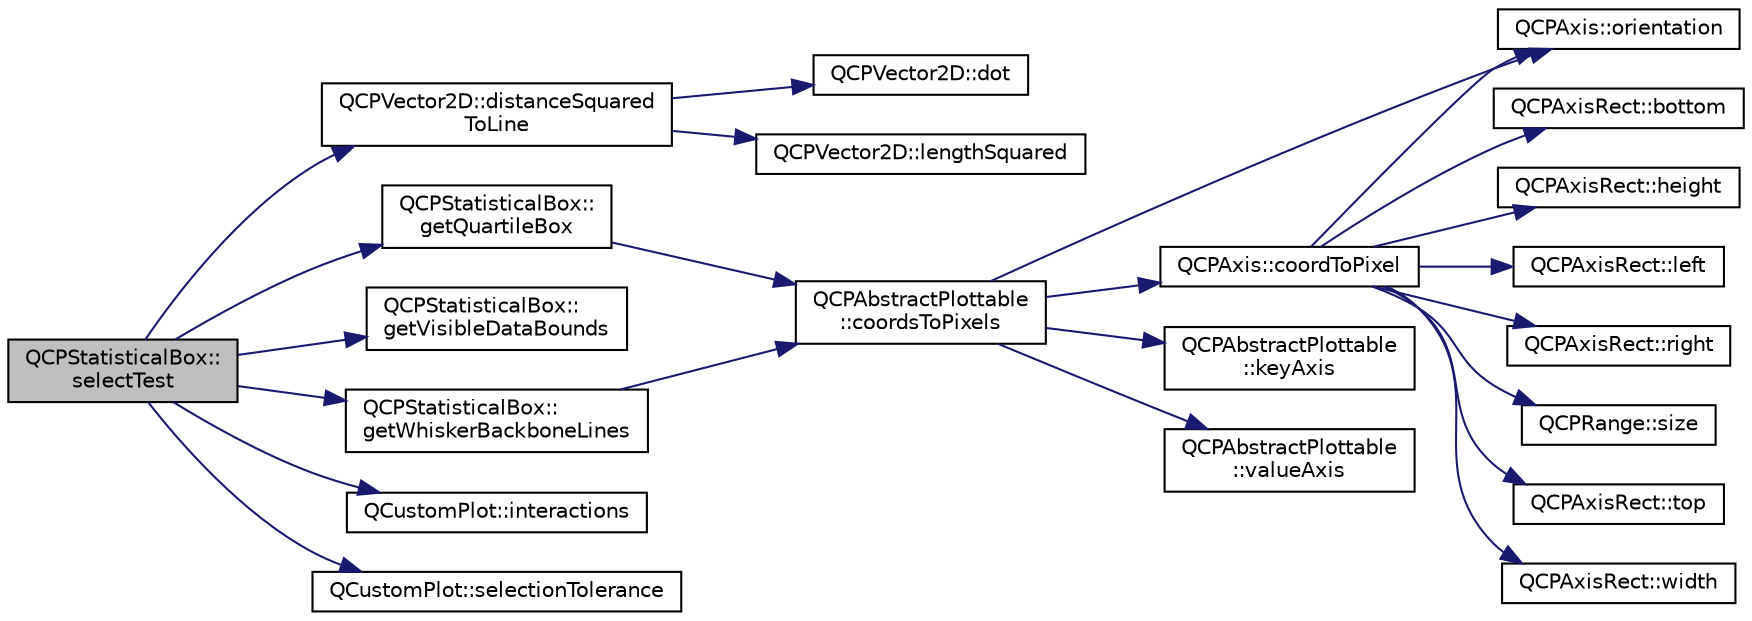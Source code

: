 digraph "QCPStatisticalBox::selectTest"
{
 // LATEX_PDF_SIZE
  edge [fontname="Helvetica",fontsize="10",labelfontname="Helvetica",labelfontsize="10"];
  node [fontname="Helvetica",fontsize="10",shape=record];
  rankdir="LR";
  Node1 [label="QCPStatisticalBox::\lselectTest",height=0.2,width=0.4,color="black", fillcolor="grey75", style="filled", fontcolor="black",tooltip=" "];
  Node1 -> Node2 [color="midnightblue",fontsize="10",style="solid",fontname="Helvetica"];
  Node2 [label="QCPVector2D::distanceSquared\lToLine",height=0.2,width=0.4,color="black", fillcolor="white", style="filled",URL="$classQCPVector2D.html#a14840cd3da80cfee4eb3f8977cab89ab",tooltip=" "];
  Node2 -> Node3 [color="midnightblue",fontsize="10",style="solid",fontname="Helvetica"];
  Node3 [label="QCPVector2D::dot",height=0.2,width=0.4,color="black", fillcolor="white", style="filled",URL="$classQCPVector2D.html#a39f8d28db7dbffcca6aa63a1f1f6e176",tooltip=" "];
  Node2 -> Node4 [color="midnightblue",fontsize="10",style="solid",fontname="Helvetica"];
  Node4 [label="QCPVector2D::lengthSquared",height=0.2,width=0.4,color="black", fillcolor="white", style="filled",URL="$classQCPVector2D.html#a766585459d84cb149334fda1a498b2e5",tooltip=" "];
  Node1 -> Node5 [color="midnightblue",fontsize="10",style="solid",fontname="Helvetica"];
  Node5 [label="QCPStatisticalBox::\lgetQuartileBox",height=0.2,width=0.4,color="black", fillcolor="white", style="filled",URL="$classQCPStatisticalBox.html#aa44482bf991ceca74602294dd9977243",tooltip=" "];
  Node5 -> Node6 [color="midnightblue",fontsize="10",style="solid",fontname="Helvetica"];
  Node6 [label="QCPAbstractPlottable\l::coordsToPixels",height=0.2,width=0.4,color="black", fillcolor="white", style="filled",URL="$classQCPAbstractPlottable.html#a7ad84a36472441cf1f555c5683d0da93",tooltip=" "];
  Node6 -> Node7 [color="midnightblue",fontsize="10",style="solid",fontname="Helvetica"];
  Node7 [label="QCPAxis::coordToPixel",height=0.2,width=0.4,color="black", fillcolor="white", style="filled",URL="$classQCPAxis.html#af15d1b3a7f7e9b53d759d3ccff1fe4b4",tooltip=" "];
  Node7 -> Node8 [color="midnightblue",fontsize="10",style="solid",fontname="Helvetica"];
  Node8 [label="QCPAxisRect::bottom",height=0.2,width=0.4,color="black", fillcolor="white", style="filled",URL="$classQCPAxisRect.html#acefdf1abaa8a8ab681e906cc2be9581e",tooltip=" "];
  Node7 -> Node9 [color="midnightblue",fontsize="10",style="solid",fontname="Helvetica"];
  Node9 [label="QCPAxisRect::height",height=0.2,width=0.4,color="black", fillcolor="white", style="filled",URL="$classQCPAxisRect.html#acc4377809e79d9a089ab790f39429b0d",tooltip=" "];
  Node7 -> Node10 [color="midnightblue",fontsize="10",style="solid",fontname="Helvetica"];
  Node10 [label="QCPAxisRect::left",height=0.2,width=0.4,color="black", fillcolor="white", style="filled",URL="$classQCPAxisRect.html#afb4a3de02046b20b9310bdb8fca781c3",tooltip=" "];
  Node7 -> Node11 [color="midnightblue",fontsize="10",style="solid",fontname="Helvetica"];
  Node11 [label="QCPAxis::orientation",height=0.2,width=0.4,color="black", fillcolor="white", style="filled",URL="$classQCPAxis.html#ab988ef4538e2655bb77bd138189cd42e",tooltip=" "];
  Node7 -> Node12 [color="midnightblue",fontsize="10",style="solid",fontname="Helvetica"];
  Node12 [label="QCPAxisRect::right",height=0.2,width=0.4,color="black", fillcolor="white", style="filled",URL="$classQCPAxisRect.html#a3f819d4a1b2193723d1fdafc573eea10",tooltip=" "];
  Node7 -> Node13 [color="midnightblue",fontsize="10",style="solid",fontname="Helvetica"];
  Node13 [label="QCPRange::size",height=0.2,width=0.4,color="black", fillcolor="white", style="filled",URL="$classQCPRange.html#a62326e7cc4316b96df6a60813230e63f",tooltip=" "];
  Node7 -> Node14 [color="midnightblue",fontsize="10",style="solid",fontname="Helvetica"];
  Node14 [label="QCPAxisRect::top",height=0.2,width=0.4,color="black", fillcolor="white", style="filled",URL="$classQCPAxisRect.html#a45dbad181cbb9f09d068dbb76c817c95",tooltip=" "];
  Node7 -> Node15 [color="midnightblue",fontsize="10",style="solid",fontname="Helvetica"];
  Node15 [label="QCPAxisRect::width",height=0.2,width=0.4,color="black", fillcolor="white", style="filled",URL="$classQCPAxisRect.html#a204645398a4f9d0b0189385c7c2cfb91",tooltip=" "];
  Node6 -> Node16 [color="midnightblue",fontsize="10",style="solid",fontname="Helvetica"];
  Node16 [label="QCPAbstractPlottable\l::keyAxis",height=0.2,width=0.4,color="black", fillcolor="white", style="filled",URL="$classQCPAbstractPlottable.html#a2cdd6f0dd5e9a979037f86b4000d9cfe",tooltip=" "];
  Node6 -> Node11 [color="midnightblue",fontsize="10",style="solid",fontname="Helvetica"];
  Node6 -> Node17 [color="midnightblue",fontsize="10",style="solid",fontname="Helvetica"];
  Node17 [label="QCPAbstractPlottable\l::valueAxis",height=0.2,width=0.4,color="black", fillcolor="white", style="filled",URL="$classQCPAbstractPlottable.html#af47809a644a68ffd955fb30b01fb4f2f",tooltip=" "];
  Node1 -> Node18 [color="midnightblue",fontsize="10",style="solid",fontname="Helvetica"];
  Node18 [label="QCPStatisticalBox::\lgetVisibleDataBounds",height=0.2,width=0.4,color="black", fillcolor="white", style="filled",URL="$classQCPStatisticalBox.html#a1c24e86384a4aced91d5216fce86b175",tooltip=" "];
  Node1 -> Node19 [color="midnightblue",fontsize="10",style="solid",fontname="Helvetica"];
  Node19 [label="QCPStatisticalBox::\lgetWhiskerBackboneLines",height=0.2,width=0.4,color="black", fillcolor="white", style="filled",URL="$classQCPStatisticalBox.html#a233c28f8c2464ed104a4d580eedd4c64",tooltip=" "];
  Node19 -> Node6 [color="midnightblue",fontsize="10",style="solid",fontname="Helvetica"];
  Node1 -> Node20 [color="midnightblue",fontsize="10",style="solid",fontname="Helvetica"];
  Node20 [label="QCustomPlot::interactions",height=0.2,width=0.4,color="black", fillcolor="white", style="filled",URL="$classQCustomPlot.html#a2c78c5fd2943c148ab76652801d3f2dc",tooltip=" "];
  Node1 -> Node21 [color="midnightblue",fontsize="10",style="solid",fontname="Helvetica"];
  Node21 [label="QCustomPlot::selectionTolerance",height=0.2,width=0.4,color="black", fillcolor="white", style="filled",URL="$classQCustomPlot.html#a5441d11013afeaf4b8f2ea06e8624a25",tooltip=" "];
}
